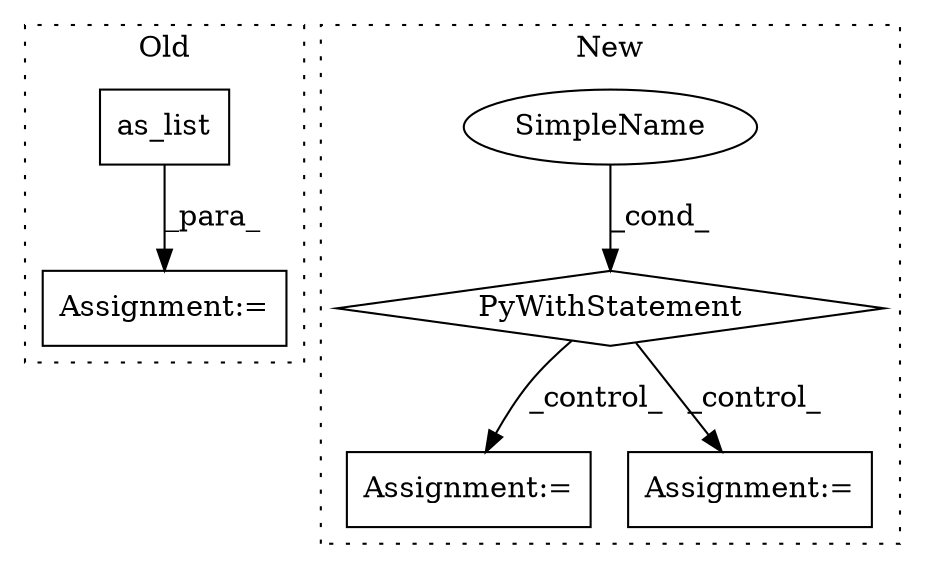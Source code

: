 digraph G {
subgraph cluster0 {
1 [label="as_list" a="32" s="1422" l="9" shape="box"];
5 [label="Assignment:=" a="7" s="1393" l="1" shape="box"];
label = "Old";
style="dotted";
}
subgraph cluster1 {
2 [label="PyWithStatement" a="104" s="2862,2918" l="10,2" shape="diamond"];
3 [label="SimpleName" a="42" s="" l="" shape="ellipse"];
4 [label="Assignment:=" a="7" s="3305" l="1" shape="box"];
6 [label="Assignment:=" a="7" s="3126" l="1" shape="box"];
label = "New";
style="dotted";
}
1 -> 5 [label="_para_"];
2 -> 4 [label="_control_"];
2 -> 6 [label="_control_"];
3 -> 2 [label="_cond_"];
}